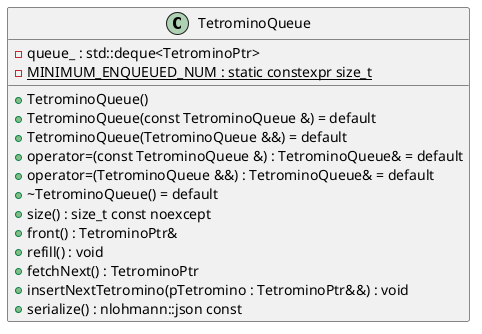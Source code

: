 @startuml (id=TetrominoQueue)
class TetrominoQueue {
    - queue_ : std::deque<TetrominoPtr>
    - {static} MINIMUM_ENQUEUED_NUM : static constexpr size_t
   
    + TetrominoQueue()
    + TetrominoQueue(const TetrominoQueue &) = default
    + TetrominoQueue(TetrominoQueue &&) = default
    + operator=(const TetrominoQueue &) : TetrominoQueue& = default
    + operator=(TetrominoQueue &&) : TetrominoQueue& = default
    + ~TetrominoQueue() = default
    + size() : size_t const noexcept
    + front() : TetrominoPtr&
    + refill() : void
    + fetchNext() : TetrominoPtr
    + insertNextTetromino(pTetromino : TetrominoPtr&&) : void
    + serialize() : nlohmann::json const
}
@enduml